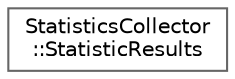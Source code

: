 digraph "类继承关系图"
{
 // LATEX_PDF_SIZE
  bgcolor="transparent";
  edge [fontname=Helvetica,fontsize=10,labelfontname=Helvetica,labelfontsize=10];
  node [fontname=Helvetica,fontsize=10,shape=box,height=0.2,width=0.4];
  rankdir="LR";
  Node0 [id="Node000000",label="StatisticsCollector\l::StatisticResults",height=0.2,width=0.4,color="grey40", fillcolor="white", style="filled",URL="$struct_statistics_collector_1_1_statistic_results.html",tooltip=" "];
}

